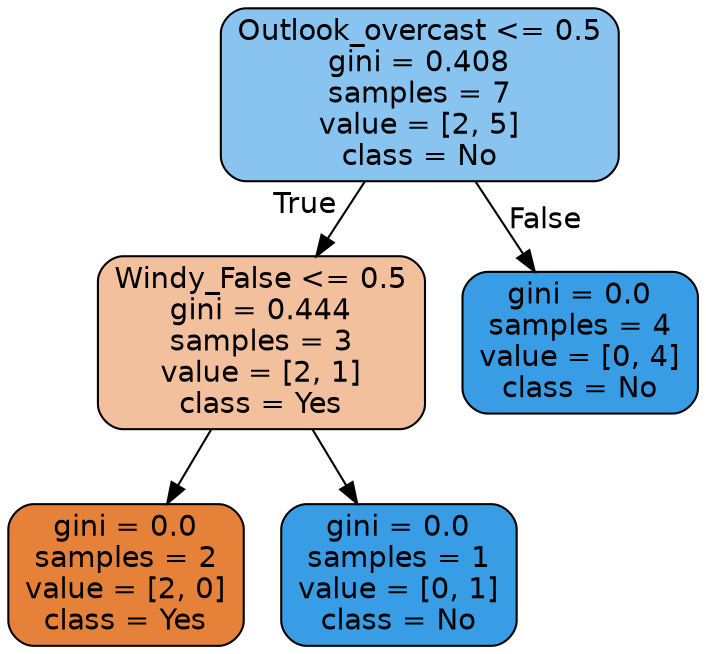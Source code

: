 digraph Tree {
node [shape=box, style="filled, rounded", color="black", fontname="helvetica"] ;
edge [fontname="helvetica"] ;
0 [label="Outlook_overcast <= 0.5\ngini = 0.408\nsamples = 7\nvalue = [2, 5]\nclass = No", fillcolor="#88c4ef"] ;
1 [label="Windy_False <= 0.5\ngini = 0.444\nsamples = 3\nvalue = [2, 1]\nclass = Yes", fillcolor="#f2c09c"] ;
0 -> 1 [labeldistance=2.5, labelangle=45, headlabel="True"] ;
2 [label="gini = 0.0\nsamples = 2\nvalue = [2, 0]\nclass = Yes", fillcolor="#e58139"] ;
1 -> 2 ;
3 [label="gini = 0.0\nsamples = 1\nvalue = [0, 1]\nclass = No", fillcolor="#399de5"] ;
1 -> 3 ;
4 [label="gini = 0.0\nsamples = 4\nvalue = [0, 4]\nclass = No", fillcolor="#399de5"] ;
0 -> 4 [labeldistance=2.5, labelangle=-45, headlabel="False"] ;
}